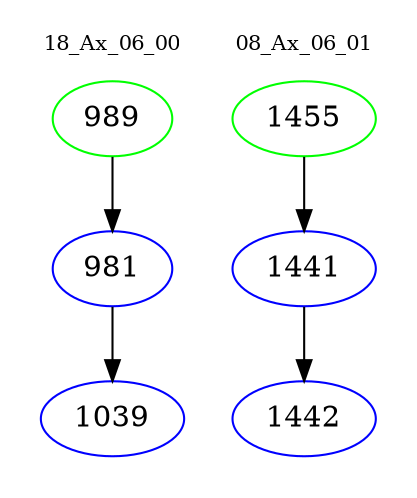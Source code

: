 digraph{
subgraph cluster_0 {
color = white
label = "18_Ax_06_00";
fontsize=10;
T0_989 [label="989", color="green"]
T0_989 -> T0_981 [color="black"]
T0_981 [label="981", color="blue"]
T0_981 -> T0_1039 [color="black"]
T0_1039 [label="1039", color="blue"]
}
subgraph cluster_1 {
color = white
label = "08_Ax_06_01";
fontsize=10;
T1_1455 [label="1455", color="green"]
T1_1455 -> T1_1441 [color="black"]
T1_1441 [label="1441", color="blue"]
T1_1441 -> T1_1442 [color="black"]
T1_1442 [label="1442", color="blue"]
}
}
